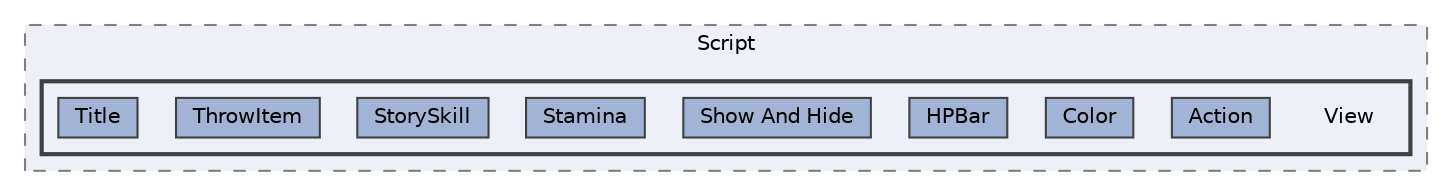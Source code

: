 digraph "002_UI/Script/View"
{
 // LATEX_PDF_SIZE
  bgcolor="transparent";
  edge [fontname=Helvetica,fontsize=10,labelfontname=Helvetica,labelfontsize=10];
  node [fontname=Helvetica,fontsize=10,shape=box,height=0.2,width=0.4];
  compound=true
  subgraph clusterdir_4e2f2cb823c9470a3e876fa2cfe5a527 {
    graph [ bgcolor="#edf0f7", pencolor="grey50", label="Script", fontname=Helvetica,fontsize=10 style="filled,dashed", URL="dir_4e2f2cb823c9470a3e876fa2cfe5a527.html",tooltip=""]
  subgraph clusterdir_f452f0b4e8c83983ded0770302f256e3 {
    graph [ bgcolor="#edf0f7", pencolor="grey25", label="", fontname=Helvetica,fontsize=10 style="filled,bold", URL="dir_f452f0b4e8c83983ded0770302f256e3.html",tooltip=""]
    dir_f452f0b4e8c83983ded0770302f256e3 [shape=plaintext, label="View"];
  dir_ad2cf0ffbd1ea124dec87c1745d0531c [label="Action", fillcolor="#a2b4d6", color="grey25", style="filled", URL="dir_ad2cf0ffbd1ea124dec87c1745d0531c.html",tooltip=""];
  dir_58dead5d8ddedf680b34ea6dfbae70d8 [label="Color", fillcolor="#a2b4d6", color="grey25", style="filled", URL="dir_58dead5d8ddedf680b34ea6dfbae70d8.html",tooltip=""];
  dir_9fd5e2228245979e2a20ddd4b31aea92 [label="HPBar", fillcolor="#a2b4d6", color="grey25", style="filled", URL="dir_9fd5e2228245979e2a20ddd4b31aea92.html",tooltip=""];
  dir_4217c2de6463d1b622cf751b5038c205 [label="Show And Hide", fillcolor="#a2b4d6", color="grey25", style="filled", URL="dir_4217c2de6463d1b622cf751b5038c205.html",tooltip=""];
  dir_d06e3571dfa44700e35fa77abe5a9a94 [label="Stamina", fillcolor="#a2b4d6", color="grey25", style="filled", URL="dir_d06e3571dfa44700e35fa77abe5a9a94.html",tooltip=""];
  dir_45614042d4733459b550f8e0aa90ca55 [label="StorySkill", fillcolor="#a2b4d6", color="grey25", style="filled", URL="dir_45614042d4733459b550f8e0aa90ca55.html",tooltip=""];
  dir_d11d2b0d157f199e88e61f4f053a5a97 [label="ThrowItem", fillcolor="#a2b4d6", color="grey25", style="filled", URL="dir_d11d2b0d157f199e88e61f4f053a5a97.html",tooltip=""];
  dir_0428a4ecc673158a1ef58335c637bbc6 [label="Title", fillcolor="#a2b4d6", color="grey25", style="filled", URL="dir_0428a4ecc673158a1ef58335c637bbc6.html",tooltip=""];
  }
  }
}
